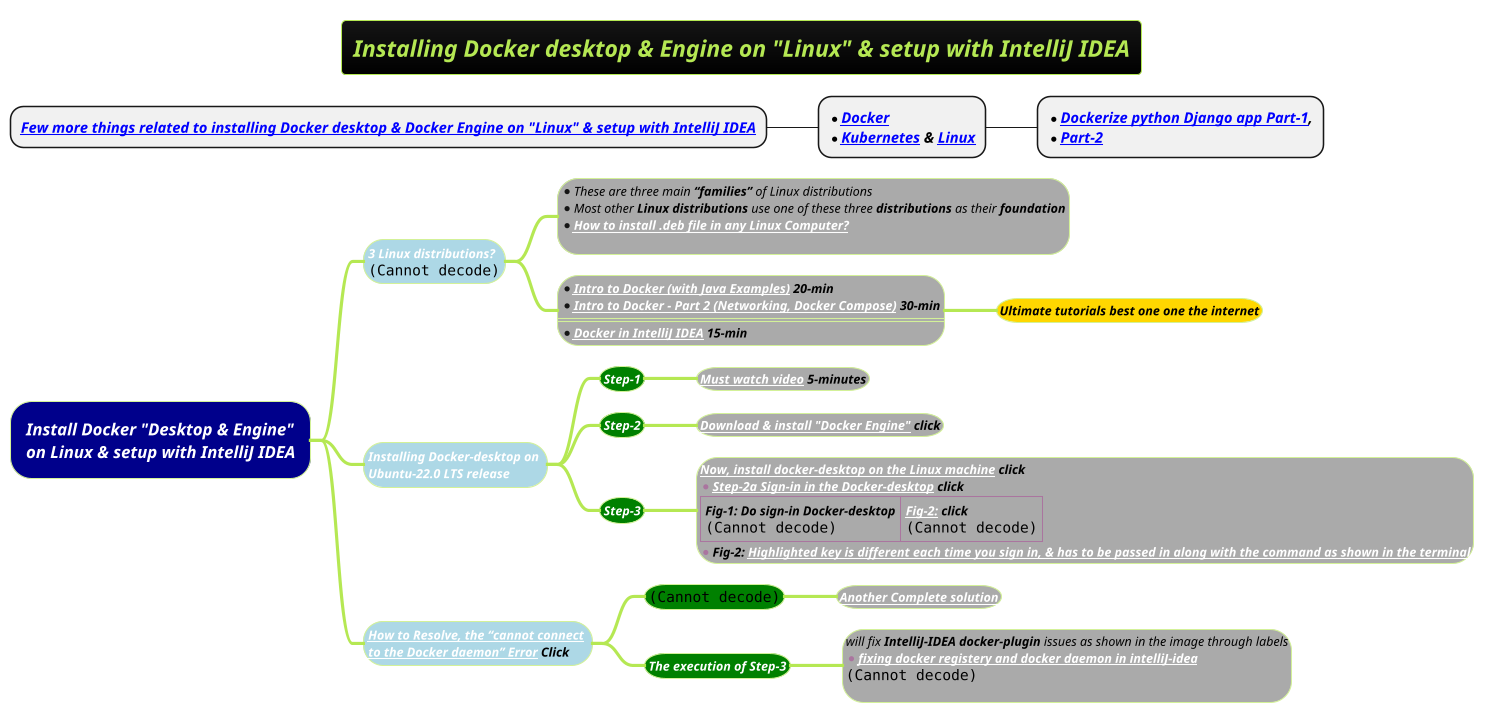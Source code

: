 @startmindmap
title =<i><size:18>Installing Docker desktop & Engine on "Linux" & setup with IntelliJ IDEA
* <b><i>[[docs/3-devops/linux.adoc Few more things related to installing Docker desktop & Docker Engine on "Linux" & setup with IntelliJ IDEA]]
** *<b><i>[[docs/3-devops/docker.adoc Docker]] \n*<b><i>[[docs/3-devops/kubernetes.adoc Kubernetes]] & [[docs/3-devops/linux.adoc Linux]]
*** *<b><i>[[https://medium.com/@jonas.granlund/docker-essentials-building-and-running-your-first-container-47aff380b50b Dockerize python Django app Part-1]], \n*<b><i>[[https://medium.com/@jonas.granlund/running-django-with-postgresql-in-docker-a-step-by-step-guide-f6ab3bf05f44 Part-2]]
!theme hacker

*[#darkblue] <color #white><i>Install Docker "Desktop & Engine"\n<color #white><i>on Linux & setup with IntelliJ IDEA
**[#lightblue] <color #white><i><size:12>3 Linux distributions?\n<img:images/redhat-debian-and-suse.png>
***[#a]:*<color #black><i><size:12>These are three main **“families”** of Linux distributions
*<color #black><i><size:12>Most other **Linux distributions** use one of these three **distributions** as their <b>foundation
*<b><color #black><i><size:12>[[https://www.youtube.com/watch?v=n1dMMsJzac4&list=LL&index=9&ab_channel=UniqueTutorials How to install .deb file in any Linux Computer?]]
;
***[#a]:*<color #black><i><size:12><b>[[https://www.youtube.com/watch?v=FzwIs2jMESM&t=1060s&ab_channel=JetBrains Intro to Docker (with Java Examples)]] 20-min
*<color #black><i><size:12><b>[[https://www.youtube.com/watch?v=_m9JYAvFB8s&ab_channel=JetBrains Intro to Docker - Part 2 (Networking, Docker Compose)]] 30-min
====
*<color #black><i><size:12><b>[[https://www.youtube.com/watch?v=ck6xQqSOlpw&t=729s&ab_channel=IntelliJIDEAbyJetBrains Docker in IntelliJ IDEA]] 15-min;

****[#gold] <color #black><i><size:12><b>Ultimate tutorials best one one the internet

**[#lightblue] <color #white><i><size:12>Installing Docker-desktop on \n<color #white><i><size:12>Ubuntu-22.0 LTS release
***[#green] <color #white><i><size:12><b>Step-1
****[#a] <color #black><i><size:12><b>[[https://www.youtube.com/watch?v=Vplj9b0L_1Y&ab_channel=Abstractprogrammer Must watch video]] 5-minutes
***[#green] <color #white><i><size:12><b>Step-2
****[#a] <color #black><i><size:12><b>[[https://docs.docker.com/engine/install/ubuntu/ Download & install "Docker Engine"]] click
***[#green] <color #white><i><size:12><b>Step-3
****[#a]:<color #black><i><size:12><b>[[https://docs.docker.com/desktop/install/linux-install/ Now, install docker-desktop on the Linux machine]] click
*<color #black><i><size:12><b>[[https://docs.docker.com/desktop/get-started/#credentials-management-for-linux-users Step-2a Sign-in in the Docker-desktop]] click
|<color #black><i><size:12><b>Fig-1: Do sign-in Docker-desktop\n<img:images/docker-desktop-sign-in.png>|<color #black><i><size:12><b>[[docs/3-devops/images/docker-desktop-signin-key.png Fig-2:]] click \n<img:images/docker-desktop-signin-key.png{scale=.38}>|
*<color #black><i><size:12><b>Fig-2: [[docs/3-devops/images/docker-desktop-signin-key.png Highlighted key is different each time you sign in, & has to be passed in along with the command as shown in the terminal]];
**[#lightblue] <color #black><i><size:12>[[https://phoenixnap.com/kb/cannot-connect-to-the-docker-daemon-error How to Resolve, the “cannot connect]] \n<color #black><i><size:12>[[https://phoenixnap.com/kb/cannot-connect-to-the-docker-daemon-error to the Docker daemon” Error]] Click
***[#green] <color #white><i><size:12><b><img:images/docker-demon-error-fix.png{scale=.9}>
****[#a] <color #white><i><size:12><b>[[docs/3-devops/images/img_4.png Another Complete solution]]

***[#green] <color #white><i><size:12><b>The execution of Step-3
****[#a]:<color #black><i><size:12>will fix **IntelliJ-IDEA docker-plugin** issues as shown in the image through labels
*<b><color #black><i><size:12>[[docker-register-and-docker-dameon.png fixing docker registery and docker daemon in intelliJ-idea]]
<img:images/docker-register-and-docker-dameon.png{scale=.9}>
;




@endmindmap
